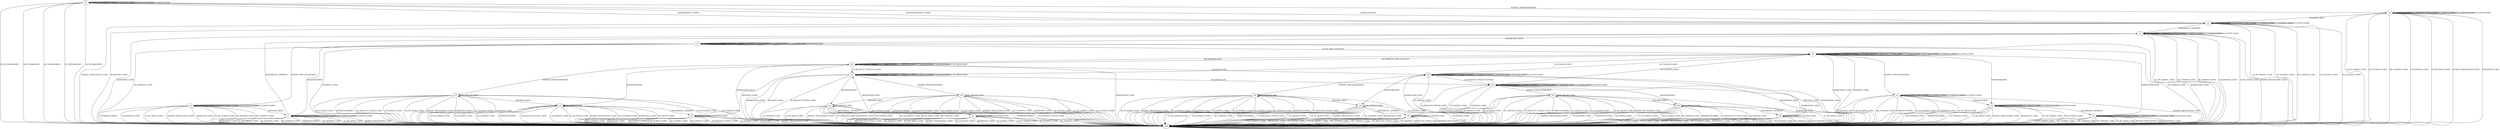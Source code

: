 digraph G {
s0 [label="s0"];
s0 -> sink[label="UA_PK_NOK/KEXINIT"];
s0 -> s3[label="KEX30/KEXINIT_UNIMPL"];
s0 -> sink[label="SR_AUTH/KEXINIT"];
s0 -> sink[label="SR_CONN/KEXINIT"];
s0 -> s3[label="NEWKEYS/KEXINIT_UNIMPL"];
s0 -> s0[label="CH_REQUEST_PTY/CH_NONE"];
s0 -> sink[label="CH_OPEN/KEXINIT"];
s0 -> s0[label="CH_DATA/CH_NONE"];
s0 -> sink[label="UA_PK_OK/KEXINIT"];
s0 -> s4[label="KEXINIT_PROCEED/KEXINIT"];
s0 -> s0[label="CH_CLOSE/CH_NONE"];
s0 -> s3[label="KEXINIT/KEXINIT"];
s0 -> s0[label="CH_EOF/CH_NONE"];
sink [label="sink"];
sink -> sink[label="UA_PK_NOK/NO_CONN"];
sink -> sink[label="KEX30/NO_CONN"];
sink -> sink[label="SR_AUTH/NO_CONN"];
sink -> sink[label="SR_CONN/NO_CONN"];
sink -> sink[label="NEWKEYS/NO_CONN"];
sink -> sink[label="CH_REQUEST_PTY/CH_NONE"];
sink -> sink[label="CH_OPEN/CH_MAX"];
sink -> sink[label="CH_DATA/CH_NONE"];
sink -> sink[label="UA_PK_OK/NO_CONN"];
sink -> sink[label="KEXINIT_PROCEED/NO_CONN"];
sink -> sink[label="CH_CLOSE/CH_NONE"];
sink -> sink[label="KEXINIT/NO_CONN"];
sink -> sink[label="CH_EOF/CH_NONE"];
s3 [label="s3"];
s3 -> sink[label="UA_PK_NOK/NO_CONN"];
s3 -> s5[label="KEX30/KEX31_NEWKEYS"];
s3 -> sink[label="SR_AUTH/NO_CONN"];
s3 -> sink[label="SR_CONN/NO_CONN"];
s3 -> s3[label="NEWKEYS/UNIMPL"];
s3 -> s3[label="CH_REQUEST_PTY/CH_NONE"];
s3 -> sink[label="CH_OPEN/NO_CONN"];
s3 -> s3[label="CH_DATA/CH_NONE"];
s3 -> sink[label="UA_PK_OK/NO_CONN"];
s3 -> sink[label="KEXINIT_PROCEED/NO_CONN"];
s3 -> s3[label="CH_CLOSE/CH_NONE"];
s3 -> sink[label="KEXINIT/NO_CONN"];
s3 -> s3[label="CH_EOF/CH_NONE"];
s4 [label="s4"];
s4 -> sink[label="UA_PK_NOK/NO_CONN"];
s4 -> s3[label="KEX30/NO_RESP"];
s4 -> sink[label="SR_AUTH/NO_CONN"];
s4 -> sink[label="SR_CONN/NO_CONN"];
s4 -> s4[label="NEWKEYS/UNIMPL"];
s4 -> s4[label="CH_REQUEST_PTY/CH_NONE"];
s4 -> sink[label="CH_OPEN/NO_CONN"];
s4 -> s4[label="CH_DATA/CH_NONE"];
s4 -> sink[label="UA_PK_OK/NO_CONN"];
s4 -> sink[label="KEXINIT_PROCEED/NO_CONN"];
s4 -> s4[label="CH_CLOSE/CH_NONE"];
s4 -> sink[label="KEXINIT/NO_CONN"];
s4 -> s4[label="CH_EOF/CH_NONE"];
s5 [label="s5"];
s5 -> sink[label="UA_PK_NOK/NO_CONN"];
s5 -> s5[label="KEX30/UNIMPL"];
s5 -> sink[label="SR_AUTH/NO_CONN"];
s5 -> sink[label="SR_CONN/NO_CONN"];
s5 -> s6[label="NEWKEYS/NO_RESP"];
s5 -> s5[label="CH_REQUEST_PTY/CH_NONE"];
s5 -> sink[label="CH_OPEN/NO_CONN"];
s5 -> s5[label="CH_DATA/CH_NONE"];
s5 -> sink[label="UA_PK_OK/NO_CONN"];
s5 -> sink[label="KEXINIT_PROCEED/NO_CONN"];
s5 -> s5[label="CH_CLOSE/CH_NONE"];
s5 -> sink[label="KEXINIT/NO_CONN"];
s5 -> s5[label="CH_EOF/CH_NONE"];
s6 [label="s6"];
s6 -> s6[label="UA_PK_NOK/UA_FAILURE"];
s6 -> sink[label="KEX30/NO_CONN"];
s6 -> s6[label="SR_AUTH/SR_ACCEPT"];
s6 -> sink[label="SR_CONN/NO_CONN"];
s6 -> sink[label="NEWKEYS/NO_CONN"];
s6 -> s6[label="CH_REQUEST_PTY/CH_NONE"];
s6 -> sink[label="CH_OPEN/NO_CONN"];
s6 -> s6[label="CH_DATA/CH_NONE"];
s6 -> s8[label="UA_PK_OK/UA_SUCCESS"];
s6 -> s9[label="KEXINIT_PROCEED/KEXINIT"];
s6 -> s6[label="CH_CLOSE/CH_NONE"];
s6 -> s7[label="KEXINIT/KEXINIT"];
s6 -> s6[label="CH_EOF/CH_NONE"];
s7 [label="s7"];
s7 -> sink[label="UA_PK_NOK/NO_CONN"];
s7 -> s5[label="KEX30/KEX31_NEWKEYS"];
s7 -> sink[label="SR_AUTH/NO_CONN"];
s7 -> sink[label="SR_CONN/NO_CONN"];
s7 -> sink[label="NEWKEYS/UNIMPL"];
s7 -> s7[label="CH_REQUEST_PTY/CH_NONE"];
s7 -> sink[label="CH_OPEN/NO_CONN"];
s7 -> s7[label="CH_DATA/CH_NONE"];
s7 -> sink[label="UA_PK_OK/NO_CONN"];
s7 -> sink[label="KEXINIT_PROCEED/NO_CONN"];
s7 -> s7[label="CH_CLOSE/CH_NONE"];
s7 -> sink[label="KEXINIT/NO_CONN"];
s7 -> s7[label="CH_EOF/CH_NONE"];
s8 [label="s8"];
s8 -> s8[label="UA_PK_NOK/NO_RESP"];
s8 -> sink[label="KEX30/NO_CONN"];
s8 -> s8[label="SR_AUTH/SR_ACCEPT"];
s8 -> s8[label="SR_CONN/SR_ACCEPT"];
s8 -> sink[label="NEWKEYS/NO_CONN"];
s8 -> s8[label="CH_REQUEST_PTY/CH_NONE"];
s8 -> s12[label="CH_OPEN/CH_OPEN_SUCCESS"];
s8 -> s8[label="CH_DATA/CH_NONE"];
s8 -> s8[label="UA_PK_OK/NO_RESP"];
s8 -> s11[label="KEXINIT_PROCEED/KEXINIT"];
s8 -> s8[label="CH_CLOSE/CH_NONE"];
s8 -> s10[label="KEXINIT/KEXINIT"];
s8 -> s8[label="CH_EOF/CH_NONE"];
s9 [label="s9"];
s9 -> sink[label="UA_PK_NOK/NO_CONN"];
s9 -> s7[label="KEX30/NO_RESP"];
s9 -> sink[label="SR_AUTH/NO_CONN"];
s9 -> sink[label="SR_CONN/NO_CONN"];
s9 -> sink[label="NEWKEYS/UNIMPL"];
s9 -> s9[label="CH_REQUEST_PTY/CH_NONE"];
s9 -> sink[label="CH_OPEN/NO_CONN"];
s9 -> s9[label="CH_DATA/CH_NONE"];
s9 -> sink[label="UA_PK_OK/NO_CONN"];
s9 -> sink[label="KEXINIT_PROCEED/NO_CONN"];
s9 -> s9[label="CH_CLOSE/CH_NONE"];
s9 -> sink[label="KEXINIT/NO_CONN"];
s9 -> s9[label="CH_EOF/CH_NONE"];
s10 [label="s10"];
s10 -> sink[label="UA_PK_NOK/NO_CONN"];
s10 -> s13[label="KEX30/KEX31_NEWKEYS"];
s10 -> sink[label="SR_AUTH/NO_CONN"];
s10 -> sink[label="SR_CONN/NO_CONN"];
s10 -> sink[label="NEWKEYS/UNIMPL"];
s10 -> s10[label="CH_REQUEST_PTY/CH_NONE"];
s10 -> sink[label="CH_OPEN/NO_CONN"];
s10 -> s10[label="CH_DATA/CH_NONE"];
s10 -> sink[label="UA_PK_OK/NO_CONN"];
s10 -> sink[label="KEXINIT_PROCEED/NO_CONN"];
s10 -> s10[label="CH_CLOSE/CH_NONE"];
s10 -> sink[label="KEXINIT/NO_CONN"];
s10 -> s10[label="CH_EOF/CH_NONE"];
s11 [label="s11"];
s11 -> sink[label="UA_PK_NOK/NO_CONN"];
s11 -> s10[label="KEX30/NO_RESP"];
s11 -> sink[label="SR_AUTH/NO_CONN"];
s11 -> sink[label="SR_CONN/NO_CONN"];
s11 -> sink[label="NEWKEYS/UNIMPL"];
s11 -> s11[label="CH_REQUEST_PTY/CH_NONE"];
s11 -> sink[label="CH_OPEN/NO_CONN"];
s11 -> s11[label="CH_DATA/CH_NONE"];
s11 -> sink[label="UA_PK_OK/NO_CONN"];
s11 -> sink[label="KEXINIT_PROCEED/NO_CONN"];
s11 -> s11[label="CH_CLOSE/CH_NONE"];
s11 -> sink[label="KEXINIT/NO_CONN"];
s11 -> s11[label="CH_EOF/CH_NONE"];
s12 [label="s12"];
s12 -> s12[label="UA_PK_NOK/NO_RESP"];
s12 -> sink[label="KEX30/NO_CONN"];
s12 -> s12[label="SR_AUTH/SR_ACCEPT"];
s12 -> s12[label="SR_CONN/SR_ACCEPT"];
s12 -> sink[label="NEWKEYS/NO_CONN"];
s12 -> s17[label="CH_REQUEST_PTY/CH_SUCCESS"];
s12 -> s12[label="CH_OPEN/CH_MAX"];
s12 -> s12[label="CH_DATA/NO_RESP"];
s12 -> s12[label="UA_PK_OK/NO_RESP"];
s12 -> s16[label="KEXINIT_PROCEED/KEXINIT"];
s12 -> s8[label="CH_CLOSE/CH_EOF"];
s12 -> s15[label="KEXINIT/KEXINIT"];
s12 -> s14[label="CH_EOF/CH_EOF"];
s13 [label="s13"];
s13 -> sink[label="UA_PK_NOK/NO_CONN"];
s13 -> s13[label="KEX30/UNIMPL"];
s13 -> sink[label="SR_AUTH/NO_CONN"];
s13 -> sink[label="SR_CONN/NO_CONN"];
s13 -> s8[label="NEWKEYS/NO_RESP"];
s13 -> s13[label="CH_REQUEST_PTY/CH_NONE"];
s13 -> sink[label="CH_OPEN/NO_CONN"];
s13 -> s13[label="CH_DATA/CH_NONE"];
s13 -> sink[label="UA_PK_OK/NO_CONN"];
s13 -> sink[label="KEXINIT_PROCEED/NO_CONN"];
s13 -> s13[label="CH_CLOSE/CH_NONE"];
s13 -> sink[label="KEXINIT/NO_CONN"];
s13 -> s13[label="CH_EOF/CH_NONE"];
s14 [label="s14"];
s14 -> s14[label="UA_PK_NOK/NO_RESP"];
s14 -> sink[label="KEX30/NO_CONN"];
s14 -> s14[label="SR_AUTH/SR_ACCEPT"];
s14 -> s14[label="SR_CONN/SR_ACCEPT"];
s14 -> sink[label="NEWKEYS/NO_CONN"];
s14 -> s19[label="CH_REQUEST_PTY/CH_SUCCESS"];
s14 -> s14[label="CH_OPEN/CH_MAX"];
s14 -> sink[label="CH_DATA/NO_CONN"];
s14 -> s14[label="UA_PK_OK/NO_RESP"];
s14 -> s20[label="KEXINIT_PROCEED/KEXINIT"];
s14 -> s8[label="CH_CLOSE/NO_RESP"];
s14 -> s18[label="KEXINIT/KEXINIT"];
s14 -> s14[label="CH_EOF/NO_RESP"];
s15 [label="s15"];
s15 -> sink[label="UA_PK_NOK/NO_CONN"];
s15 -> s21[label="KEX30/KEX31_NEWKEYS"];
s15 -> sink[label="SR_AUTH/NO_CONN"];
s15 -> sink[label="SR_CONN/NO_CONN"];
s15 -> sink[label="NEWKEYS/UNIMPL"];
s15 -> sink[label="CH_REQUEST_PTY/NO_CONN"];
s15 -> s15[label="CH_OPEN/CH_MAX"];
s15 -> sink[label="CH_DATA/NO_CONN"];
s15 -> sink[label="UA_PK_OK/NO_CONN"];
s15 -> sink[label="KEXINIT_PROCEED/NO_CONN"];
s15 -> sink[label="CH_CLOSE/NO_CONN"];
s15 -> sink[label="KEXINIT/NO_CONN"];
s15 -> sink[label="CH_EOF/NO_CONN"];
s16 [label="s16"];
s16 -> sink[label="UA_PK_NOK/NO_CONN"];
s16 -> s15[label="KEX30/NO_RESP"];
s16 -> sink[label="SR_AUTH/NO_CONN"];
s16 -> sink[label="SR_CONN/NO_CONN"];
s16 -> sink[label="NEWKEYS/UNIMPL"];
s16 -> sink[label="CH_REQUEST_PTY/NO_CONN"];
s16 -> s16[label="CH_OPEN/CH_MAX"];
s16 -> sink[label="CH_DATA/NO_CONN"];
s16 -> sink[label="UA_PK_OK/NO_CONN"];
s16 -> sink[label="KEXINIT_PROCEED/NO_CONN"];
s16 -> sink[label="CH_CLOSE/NO_CONN"];
s16 -> sink[label="KEXINIT/NO_CONN"];
s16 -> sink[label="CH_EOF/NO_CONN"];
s17 [label="s17"];
s17 -> s17[label="UA_PK_NOK/NO_RESP"];
s17 -> sink[label="KEX30/NO_CONN"];
s17 -> s17[label="SR_AUTH/SR_ACCEPT"];
s17 -> s17[label="SR_CONN/SR_ACCEPT"];
s17 -> sink[label="NEWKEYS/NO_CONN"];
s17 -> sink[label="CH_REQUEST_PTY/NO_CONN"];
s17 -> s17[label="CH_OPEN/CH_MAX"];
s17 -> s17[label="CH_DATA/NO_RESP"];
s17 -> s17[label="UA_PK_OK/NO_RESP"];
s17 -> s22[label="KEXINIT_PROCEED/KEXINIT"];
s17 -> s8[label="CH_CLOSE/CH_EOF"];
s17 -> s23[label="KEXINIT/KEXINIT"];
s17 -> s19[label="CH_EOF/CH_EOF"];
s18 [label="s18"];
s18 -> sink[label="UA_PK_NOK/NO_CONN"];
s18 -> s24[label="KEX30/KEX31_NEWKEYS"];
s18 -> sink[label="SR_AUTH/NO_CONN"];
s18 -> sink[label="SR_CONN/NO_CONN"];
s18 -> sink[label="NEWKEYS/UNIMPL"];
s18 -> sink[label="CH_REQUEST_PTY/NO_CONN"];
s18 -> s18[label="CH_OPEN/CH_MAX"];
s18 -> sink[label="CH_DATA/NO_CONN"];
s18 -> sink[label="UA_PK_OK/NO_CONN"];
s18 -> sink[label="KEXINIT_PROCEED/NO_CONN"];
s18 -> sink[label="CH_CLOSE/NO_CONN"];
s18 -> sink[label="KEXINIT/NO_CONN"];
s18 -> sink[label="CH_EOF/NO_CONN"];
s19 [label="s19"];
s19 -> s19[label="UA_PK_NOK/NO_RESP"];
s19 -> sink[label="KEX30/NO_CONN"];
s19 -> s19[label="SR_AUTH/SR_ACCEPT"];
s19 -> s19[label="SR_CONN/SR_ACCEPT"];
s19 -> sink[label="NEWKEYS/NO_CONN"];
s19 -> sink[label="CH_REQUEST_PTY/NO_CONN"];
s19 -> s19[label="CH_OPEN/CH_MAX"];
s19 -> sink[label="CH_DATA/NO_CONN"];
s19 -> s19[label="UA_PK_OK/NO_RESP"];
s19 -> s25[label="KEXINIT_PROCEED/KEXINIT"];
s19 -> s8[label="CH_CLOSE/NO_RESP"];
s19 -> s26[label="KEXINIT/KEXINIT"];
s19 -> s19[label="CH_EOF/NO_RESP"];
s20 [label="s20"];
s20 -> sink[label="UA_PK_NOK/NO_CONN"];
s20 -> s18[label="KEX30/NO_RESP"];
s20 -> sink[label="SR_AUTH/NO_CONN"];
s20 -> sink[label="SR_CONN/NO_CONN"];
s20 -> sink[label="NEWKEYS/UNIMPL"];
s20 -> sink[label="CH_REQUEST_PTY/NO_CONN"];
s20 -> s20[label="CH_OPEN/CH_MAX"];
s20 -> sink[label="CH_DATA/NO_CONN"];
s20 -> sink[label="UA_PK_OK/NO_CONN"];
s20 -> sink[label="KEXINIT_PROCEED/NO_CONN"];
s20 -> sink[label="CH_CLOSE/NO_CONN"];
s20 -> sink[label="KEXINIT/NO_CONN"];
s20 -> sink[label="CH_EOF/NO_CONN"];
s21 [label="s21"];
s21 -> sink[label="UA_PK_NOK/NO_CONN"];
s21 -> s21[label="KEX30/UNIMPL"];
s21 -> sink[label="SR_AUTH/NO_CONN"];
s21 -> sink[label="SR_CONN/NO_CONN"];
s21 -> s12[label="NEWKEYS/NO_RESP"];
s21 -> sink[label="CH_REQUEST_PTY/NO_CONN"];
s21 -> s21[label="CH_OPEN/CH_MAX"];
s21 -> sink[label="CH_DATA/NO_CONN"];
s21 -> sink[label="UA_PK_OK/NO_CONN"];
s21 -> sink[label="KEXINIT_PROCEED/NO_CONN"];
s21 -> sink[label="CH_CLOSE/NO_CONN"];
s21 -> sink[label="KEXINIT/NO_CONN"];
s21 -> sink[label="CH_EOF/NO_CONN"];
s22 [label="s22"];
s22 -> sink[label="UA_PK_NOK/NO_CONN"];
s22 -> s23[label="KEX30/NO_RESP"];
s22 -> sink[label="SR_AUTH/NO_CONN"];
s22 -> sink[label="SR_CONN/NO_CONN"];
s22 -> sink[label="NEWKEYS/UNIMPL"];
s22 -> sink[label="CH_REQUEST_PTY/NO_CONN"];
s22 -> s22[label="CH_OPEN/CH_MAX"];
s22 -> sink[label="CH_DATA/NO_CONN"];
s22 -> sink[label="UA_PK_OK/NO_CONN"];
s22 -> sink[label="KEXINIT_PROCEED/NO_CONN"];
s22 -> sink[label="CH_CLOSE/NO_CONN"];
s22 -> sink[label="KEXINIT/NO_CONN"];
s22 -> sink[label="CH_EOF/NO_CONN"];
s23 [label="s23"];
s23 -> sink[label="UA_PK_NOK/NO_CONN"];
s23 -> s27[label="KEX30/KEX31_NEWKEYS"];
s23 -> sink[label="SR_AUTH/NO_CONN"];
s23 -> sink[label="SR_CONN/NO_CONN"];
s23 -> sink[label="NEWKEYS/UNIMPL"];
s23 -> sink[label="CH_REQUEST_PTY/NO_CONN"];
s23 -> s23[label="CH_OPEN/CH_MAX"];
s23 -> sink[label="CH_DATA/NO_CONN"];
s23 -> sink[label="UA_PK_OK/NO_CONN"];
s23 -> sink[label="KEXINIT_PROCEED/NO_CONN"];
s23 -> sink[label="CH_CLOSE/NO_CONN"];
s23 -> sink[label="KEXINIT/NO_CONN"];
s23 -> sink[label="CH_EOF/NO_CONN"];
s24 [label="s24"];
s24 -> sink[label="UA_PK_NOK/NO_CONN"];
s24 -> s24[label="KEX30/UNIMPL"];
s24 -> sink[label="SR_AUTH/NO_CONN"];
s24 -> sink[label="SR_CONN/NO_CONN"];
s24 -> s14[label="NEWKEYS/NO_RESP"];
s24 -> sink[label="CH_REQUEST_PTY/NO_CONN"];
s24 -> s24[label="CH_OPEN/CH_MAX"];
s24 -> sink[label="CH_DATA/NO_CONN"];
s24 -> sink[label="UA_PK_OK/NO_CONN"];
s24 -> sink[label="KEXINIT_PROCEED/NO_CONN"];
s24 -> sink[label="CH_CLOSE/NO_CONN"];
s24 -> sink[label="KEXINIT/NO_CONN"];
s24 -> sink[label="CH_EOF/NO_CONN"];
s25 [label="s25"];
s25 -> sink[label="UA_PK_NOK/NO_CONN"];
s25 -> s26[label="KEX30/NO_RESP"];
s25 -> sink[label="SR_AUTH/NO_CONN"];
s25 -> sink[label="SR_CONN/NO_CONN"];
s25 -> sink[label="NEWKEYS/UNIMPL"];
s25 -> sink[label="CH_REQUEST_PTY/NO_CONN"];
s25 -> s25[label="CH_OPEN/CH_MAX"];
s25 -> sink[label="CH_DATA/NO_CONN"];
s25 -> sink[label="UA_PK_OK/NO_CONN"];
s25 -> sink[label="KEXINIT_PROCEED/NO_CONN"];
s25 -> sink[label="CH_CLOSE/NO_CONN"];
s25 -> sink[label="KEXINIT/NO_CONN"];
s25 -> sink[label="CH_EOF/NO_CONN"];
s26 [label="s26"];
s26 -> sink[label="UA_PK_NOK/NO_CONN"];
s26 -> s28[label="KEX30/KEX31_NEWKEYS"];
s26 -> sink[label="SR_AUTH/NO_CONN"];
s26 -> sink[label="SR_CONN/NO_CONN"];
s26 -> sink[label="NEWKEYS/UNIMPL"];
s26 -> sink[label="CH_REQUEST_PTY/NO_CONN"];
s26 -> s26[label="CH_OPEN/CH_MAX"];
s26 -> sink[label="CH_DATA/NO_CONN"];
s26 -> sink[label="UA_PK_OK/NO_CONN"];
s26 -> sink[label="KEXINIT_PROCEED/NO_CONN"];
s26 -> sink[label="CH_CLOSE/NO_CONN"];
s26 -> sink[label="KEXINIT/NO_CONN"];
s26 -> sink[label="CH_EOF/NO_CONN"];
s27 [label="s27"];
s27 -> sink[label="UA_PK_NOK/NO_CONN"];
s27 -> s27[label="KEX30/UNIMPL"];
s27 -> sink[label="SR_AUTH/NO_CONN"];
s27 -> sink[label="SR_CONN/NO_CONN"];
s27 -> s17[label="NEWKEYS/NO_RESP"];
s27 -> sink[label="CH_REQUEST_PTY/NO_CONN"];
s27 -> s27[label="CH_OPEN/CH_MAX"];
s27 -> sink[label="CH_DATA/NO_CONN"];
s27 -> sink[label="UA_PK_OK/NO_CONN"];
s27 -> sink[label="KEXINIT_PROCEED/NO_CONN"];
s27 -> sink[label="CH_CLOSE/NO_CONN"];
s27 -> sink[label="KEXINIT/NO_CONN"];
s27 -> sink[label="CH_EOF/NO_CONN"];
s28 [label="s28"];
s28 -> sink[label="UA_PK_NOK/NO_CONN"];
s28 -> s28[label="KEX30/UNIMPL"];
s28 -> sink[label="SR_AUTH/NO_CONN"];
s28 -> sink[label="SR_CONN/NO_CONN"];
s28 -> s19[label="NEWKEYS/NO_RESP"];
s28 -> sink[label="CH_REQUEST_PTY/NO_CONN"];
s28 -> s28[label="CH_OPEN/CH_MAX"];
s28 -> sink[label="CH_DATA/NO_CONN"];
s28 -> sink[label="UA_PK_OK/NO_CONN"];
s28 -> sink[label="KEXINIT_PROCEED/NO_CONN"];
s28 -> sink[label="CH_CLOSE/NO_CONN"];
s28 -> sink[label="KEXINIT/NO_CONN"];
s28 -> sink[label="CH_EOF/NO_CONN"];
}
